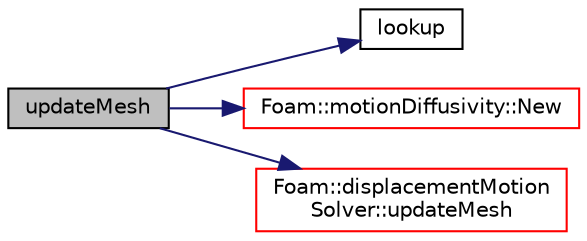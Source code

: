 digraph "updateMesh"
{
  bgcolor="transparent";
  edge [fontname="Helvetica",fontsize="10",labelfontname="Helvetica",labelfontsize="10"];
  node [fontname="Helvetica",fontsize="10",shape=record];
  rankdir="LR";
  Node669 [label="updateMesh",height=0.2,width=0.4,color="black", fillcolor="grey75", style="filled", fontcolor="black"];
  Node669 -> Node670 [color="midnightblue",fontsize="10",style="solid",fontname="Helvetica"];
  Node670 [label="lookup",height=0.2,width=0.4,color="black",URL="$a21791.html#aa12e10d2264a98b7f09469676a073768"];
  Node669 -> Node671 [color="midnightblue",fontsize="10",style="solid",fontname="Helvetica"];
  Node671 [label="Foam::motionDiffusivity::New",height=0.2,width=0.4,color="red",URL="$a24505.html#a41cda5687154aa5cedec4897c13e49a3",tooltip="Select null constructed. "];
  Node669 -> Node724 [color="midnightblue",fontsize="10",style="solid",fontname="Helvetica"];
  Node724 [label="Foam::displacementMotion\lSolver::updateMesh",height=0.2,width=0.4,color="red",URL="$a22321.html#ad57565956fd4064299f4bd3c4eebb1d4",tooltip="Update local data for topology changes. "];
}
